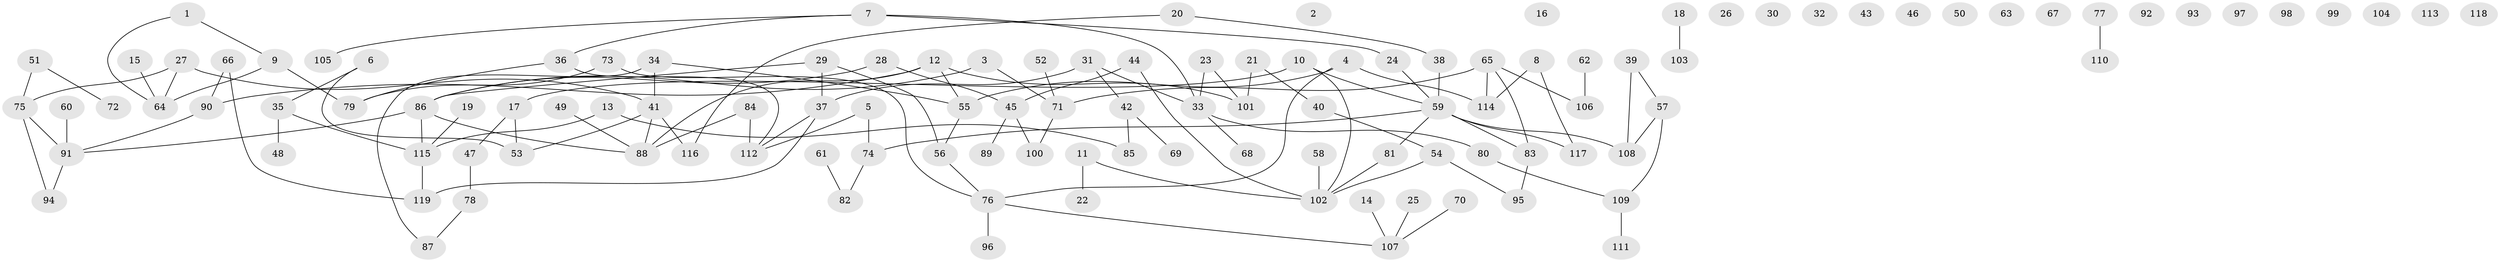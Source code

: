 // coarse degree distribution, {3: 0.109375, 0: 0.3125, 6: 0.015625, 4: 0.046875, 5: 0.046875, 8: 0.03125, 10: 0.015625, 1: 0.203125, 7: 0.03125, 2: 0.171875, 9: 0.015625}
// Generated by graph-tools (version 1.1) at 2025/16/03/04/25 18:16:39]
// undirected, 119 vertices, 128 edges
graph export_dot {
graph [start="1"]
  node [color=gray90,style=filled];
  1;
  2;
  3;
  4;
  5;
  6;
  7;
  8;
  9;
  10;
  11;
  12;
  13;
  14;
  15;
  16;
  17;
  18;
  19;
  20;
  21;
  22;
  23;
  24;
  25;
  26;
  27;
  28;
  29;
  30;
  31;
  32;
  33;
  34;
  35;
  36;
  37;
  38;
  39;
  40;
  41;
  42;
  43;
  44;
  45;
  46;
  47;
  48;
  49;
  50;
  51;
  52;
  53;
  54;
  55;
  56;
  57;
  58;
  59;
  60;
  61;
  62;
  63;
  64;
  65;
  66;
  67;
  68;
  69;
  70;
  71;
  72;
  73;
  74;
  75;
  76;
  77;
  78;
  79;
  80;
  81;
  82;
  83;
  84;
  85;
  86;
  87;
  88;
  89;
  90;
  91;
  92;
  93;
  94;
  95;
  96;
  97;
  98;
  99;
  100;
  101;
  102;
  103;
  104;
  105;
  106;
  107;
  108;
  109;
  110;
  111;
  112;
  113;
  114;
  115;
  116;
  117;
  118;
  119;
  1 -- 9;
  1 -- 64;
  3 -- 71;
  3 -- 86;
  4 -- 55;
  4 -- 76;
  4 -- 114;
  5 -- 74;
  5 -- 112;
  6 -- 35;
  6 -- 53;
  7 -- 24;
  7 -- 33;
  7 -- 36;
  7 -- 105;
  8 -- 114;
  8 -- 117;
  9 -- 64;
  9 -- 79;
  10 -- 17;
  10 -- 59;
  10 -- 102;
  11 -- 22;
  11 -- 102;
  12 -- 55;
  12 -- 88;
  12 -- 90;
  12 -- 101;
  13 -- 85;
  13 -- 115;
  14 -- 107;
  15 -- 64;
  17 -- 47;
  17 -- 53;
  18 -- 103;
  19 -- 115;
  20 -- 38;
  20 -- 116;
  21 -- 40;
  21 -- 101;
  23 -- 33;
  23 -- 101;
  24 -- 59;
  25 -- 107;
  27 -- 41;
  27 -- 64;
  27 -- 75;
  28 -- 45;
  28 -- 86;
  29 -- 37;
  29 -- 56;
  29 -- 86;
  31 -- 33;
  31 -- 37;
  31 -- 42;
  33 -- 68;
  33 -- 80;
  34 -- 41;
  34 -- 55;
  34 -- 87;
  35 -- 48;
  35 -- 115;
  36 -- 79;
  36 -- 112;
  37 -- 112;
  37 -- 119;
  38 -- 59;
  39 -- 57;
  39 -- 108;
  40 -- 54;
  41 -- 53;
  41 -- 88;
  41 -- 116;
  42 -- 69;
  42 -- 85;
  44 -- 45;
  44 -- 102;
  45 -- 89;
  45 -- 100;
  47 -- 78;
  49 -- 88;
  51 -- 72;
  51 -- 75;
  52 -- 71;
  54 -- 95;
  54 -- 102;
  55 -- 56;
  56 -- 76;
  57 -- 108;
  57 -- 109;
  58 -- 102;
  59 -- 74;
  59 -- 81;
  59 -- 83;
  59 -- 108;
  59 -- 117;
  60 -- 91;
  61 -- 82;
  62 -- 106;
  65 -- 71;
  65 -- 83;
  65 -- 106;
  65 -- 114;
  66 -- 90;
  66 -- 119;
  70 -- 107;
  71 -- 100;
  73 -- 76;
  73 -- 79;
  74 -- 82;
  75 -- 91;
  75 -- 94;
  76 -- 96;
  76 -- 107;
  77 -- 110;
  78 -- 87;
  80 -- 109;
  81 -- 102;
  83 -- 95;
  84 -- 88;
  84 -- 112;
  86 -- 88;
  86 -- 91;
  86 -- 115;
  90 -- 91;
  91 -- 94;
  109 -- 111;
  115 -- 119;
}
